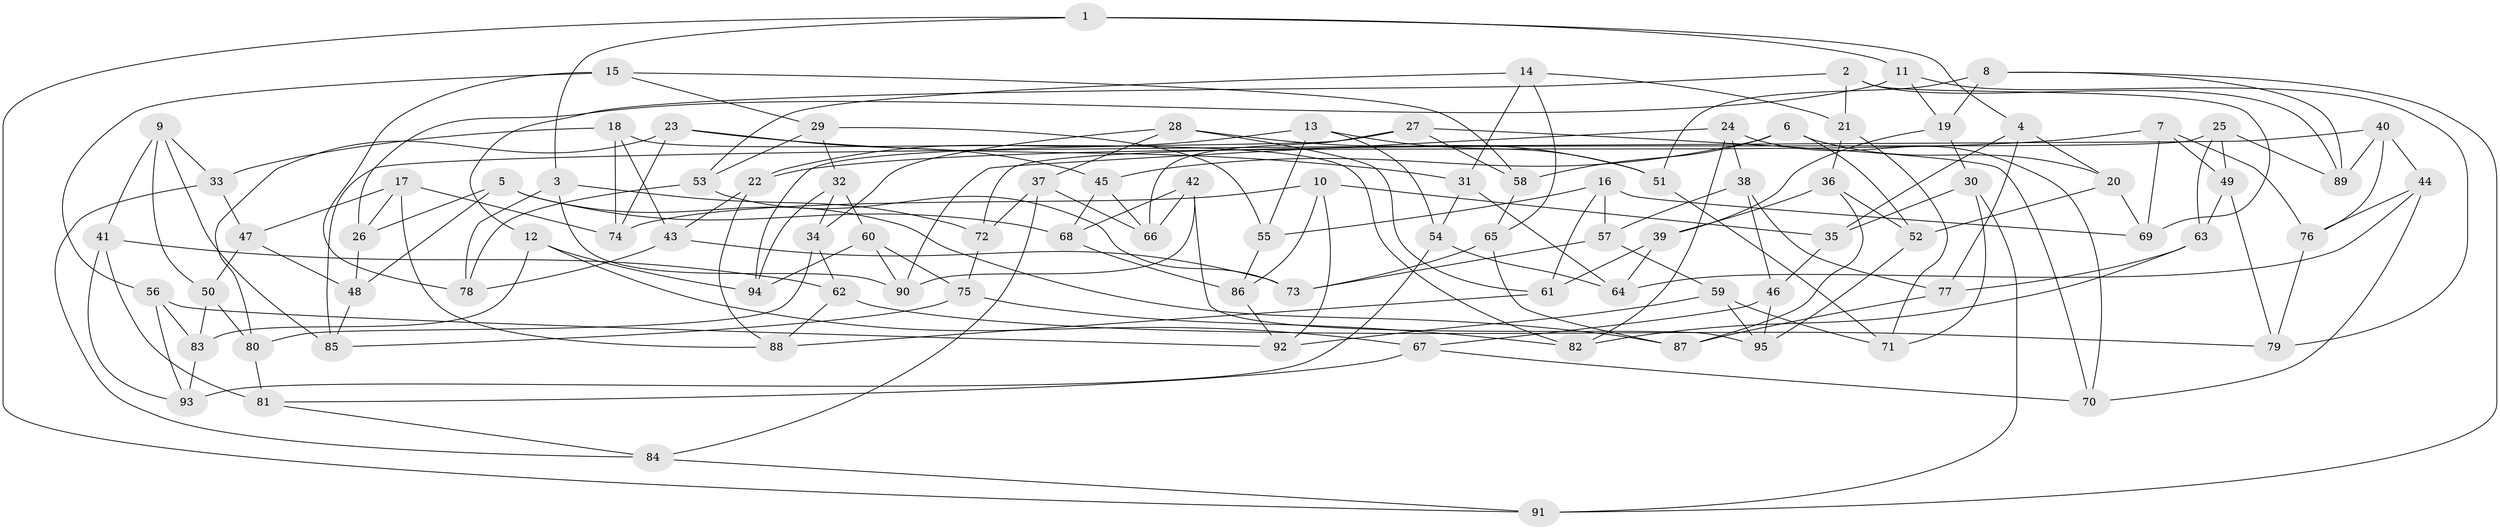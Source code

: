 // coarse degree distribution, {4: 0.5757575757575758, 6: 0.19696969696969696, 8: 0.015151515151515152, 5: 0.07575757575757576, 3: 0.09090909090909091, 10: 0.030303030303030304, 7: 0.015151515151515152}
// Generated by graph-tools (version 1.1) at 2025/20/03/04/25 18:20:53]
// undirected, 95 vertices, 190 edges
graph export_dot {
graph [start="1"]
  node [color=gray90,style=filled];
  1;
  2;
  3;
  4;
  5;
  6;
  7;
  8;
  9;
  10;
  11;
  12;
  13;
  14;
  15;
  16;
  17;
  18;
  19;
  20;
  21;
  22;
  23;
  24;
  25;
  26;
  27;
  28;
  29;
  30;
  31;
  32;
  33;
  34;
  35;
  36;
  37;
  38;
  39;
  40;
  41;
  42;
  43;
  44;
  45;
  46;
  47;
  48;
  49;
  50;
  51;
  52;
  53;
  54;
  55;
  56;
  57;
  58;
  59;
  60;
  61;
  62;
  63;
  64;
  65;
  66;
  67;
  68;
  69;
  70;
  71;
  72;
  73;
  74;
  75;
  76;
  77;
  78;
  79;
  80;
  81;
  82;
  83;
  84;
  85;
  86;
  87;
  88;
  89;
  90;
  91;
  92;
  93;
  94;
  95;
  1 -- 3;
  1 -- 11;
  1 -- 4;
  1 -- 91;
  2 -- 21;
  2 -- 12;
  2 -- 69;
  2 -- 89;
  3 -- 72;
  3 -- 90;
  3 -- 78;
  4 -- 20;
  4 -- 77;
  4 -- 35;
  5 -- 87;
  5 -- 26;
  5 -- 48;
  5 -- 68;
  6 -- 45;
  6 -- 58;
  6 -- 52;
  6 -- 20;
  7 -- 49;
  7 -- 22;
  7 -- 69;
  7 -- 76;
  8 -- 89;
  8 -- 19;
  8 -- 91;
  8 -- 51;
  9 -- 33;
  9 -- 41;
  9 -- 50;
  9 -- 85;
  10 -- 92;
  10 -- 35;
  10 -- 74;
  10 -- 86;
  11 -- 79;
  11 -- 19;
  11 -- 26;
  12 -- 94;
  12 -- 83;
  12 -- 67;
  13 -- 55;
  13 -- 54;
  13 -- 51;
  13 -- 22;
  14 -- 31;
  14 -- 53;
  14 -- 65;
  14 -- 21;
  15 -- 29;
  15 -- 78;
  15 -- 58;
  15 -- 56;
  16 -- 55;
  16 -- 61;
  16 -- 69;
  16 -- 57;
  17 -- 47;
  17 -- 88;
  17 -- 26;
  17 -- 74;
  18 -- 43;
  18 -- 74;
  18 -- 33;
  18 -- 82;
  19 -- 30;
  19 -- 39;
  20 -- 52;
  20 -- 69;
  21 -- 71;
  21 -- 36;
  22 -- 43;
  22 -- 88;
  23 -- 80;
  23 -- 31;
  23 -- 74;
  23 -- 45;
  24 -- 70;
  24 -- 38;
  24 -- 90;
  24 -- 82;
  25 -- 63;
  25 -- 72;
  25 -- 49;
  25 -- 89;
  26 -- 48;
  27 -- 66;
  27 -- 94;
  27 -- 58;
  27 -- 70;
  28 -- 37;
  28 -- 51;
  28 -- 61;
  28 -- 34;
  29 -- 32;
  29 -- 55;
  29 -- 53;
  30 -- 35;
  30 -- 91;
  30 -- 71;
  31 -- 54;
  31 -- 64;
  32 -- 94;
  32 -- 34;
  32 -- 60;
  33 -- 84;
  33 -- 47;
  34 -- 62;
  34 -- 80;
  35 -- 46;
  36 -- 52;
  36 -- 87;
  36 -- 39;
  37 -- 72;
  37 -- 84;
  37 -- 66;
  38 -- 57;
  38 -- 46;
  38 -- 77;
  39 -- 61;
  39 -- 64;
  40 -- 44;
  40 -- 85;
  40 -- 76;
  40 -- 89;
  41 -- 62;
  41 -- 81;
  41 -- 93;
  42 -- 95;
  42 -- 66;
  42 -- 90;
  42 -- 68;
  43 -- 78;
  43 -- 73;
  44 -- 76;
  44 -- 64;
  44 -- 70;
  45 -- 68;
  45 -- 66;
  46 -- 67;
  46 -- 95;
  47 -- 50;
  47 -- 48;
  48 -- 85;
  49 -- 63;
  49 -- 79;
  50 -- 83;
  50 -- 80;
  51 -- 71;
  52 -- 95;
  53 -- 73;
  53 -- 78;
  54 -- 64;
  54 -- 93;
  55 -- 86;
  56 -- 83;
  56 -- 92;
  56 -- 93;
  57 -- 73;
  57 -- 59;
  58 -- 65;
  59 -- 92;
  59 -- 95;
  59 -- 71;
  60 -- 75;
  60 -- 94;
  60 -- 90;
  61 -- 88;
  62 -- 79;
  62 -- 88;
  63 -- 77;
  63 -- 82;
  65 -- 73;
  65 -- 87;
  67 -- 81;
  67 -- 70;
  68 -- 86;
  72 -- 75;
  75 -- 85;
  75 -- 82;
  76 -- 79;
  77 -- 87;
  80 -- 81;
  81 -- 84;
  83 -- 93;
  84 -- 91;
  86 -- 92;
}
